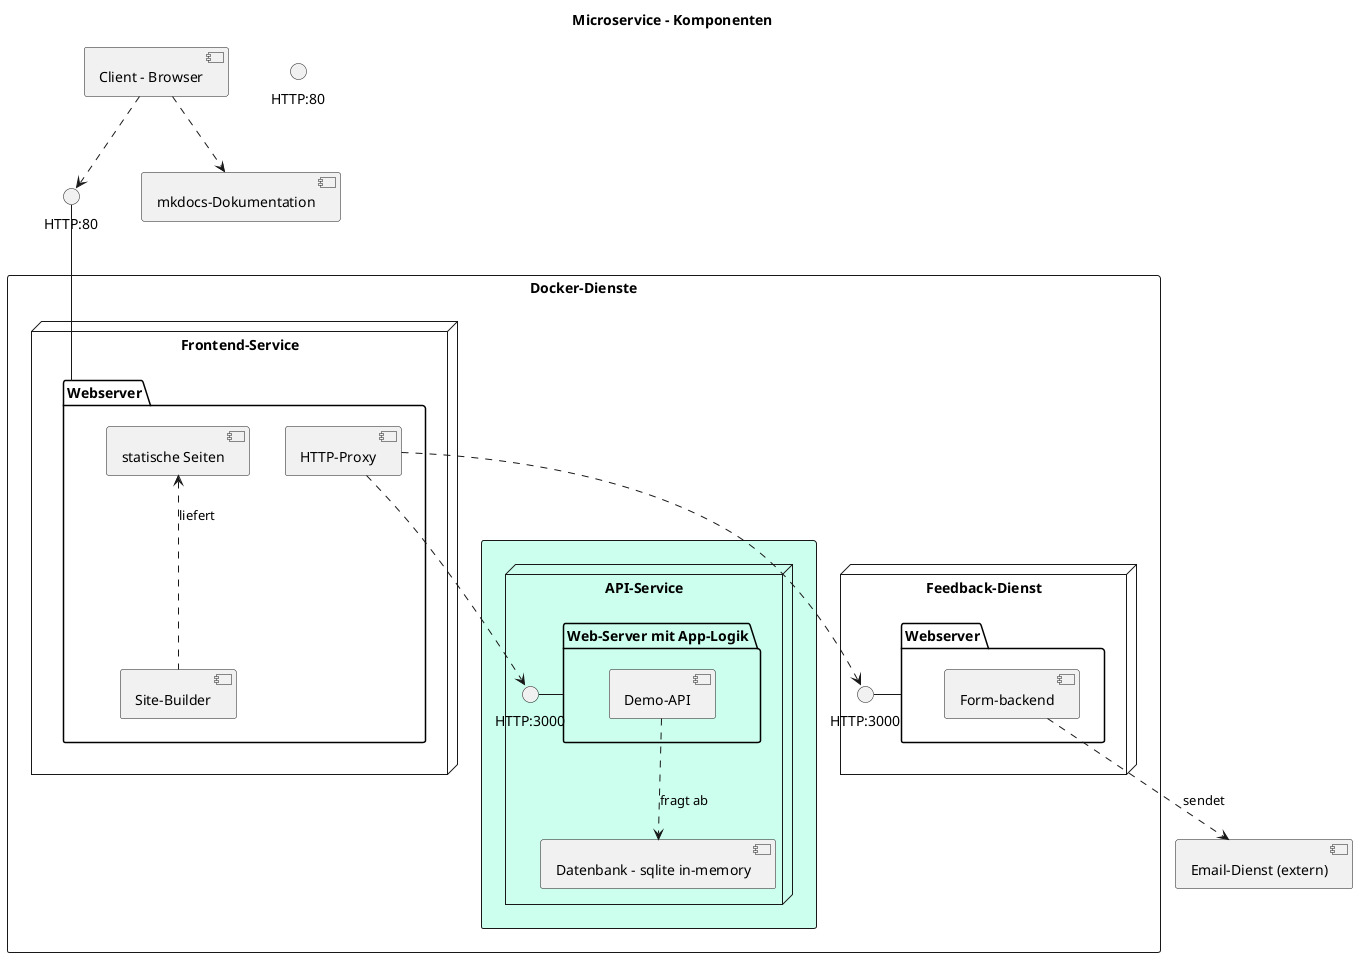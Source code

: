 @startuml
title Microservice - Komponenten

() "HTTP:80" as http_webserver
() "HTTP:80" as http_api

[Client - Browser] as client
rectangle "Docker-Dienste" {
	rectangle #ccffee {
		node "API-Service" as api_service {
			() "HTTP:3000" as http_api_int
			package "Web-Server mit App-Logik" as api_server {
				[Demo-API] as api
			}
			[Datenbank - sqlite in-memory] as db
		}

	}

	node "Feedback-Dienst" as feedback {
		() "HTTP:3000" as http2
		package "Webserver" as feedback_webserver {
			[Form-backend] as form_backend
		}

	}
	node "Frontend-Service" as frontend {
		package "Webserver" as front_webserver {
			[statische Seiten] as static_site
			[Site-Builder] as site_builder
			[HTTP-Proxy] as proxy
		}

	}
}


[Email-Dienst (extern)] as email
[mkdocs-Dokumentation] as doc

http_webserver -- front_webserver
http2 - feedback_webserver
http_api_int - api_server

api ..> db: fragt ab

client ..> http_webserver
proxy ..> http2
proxy ..> http_api_int
client ..> doc
form_backend ..> email: sendet
site_builder .up.> static_site: liefert
@enduml